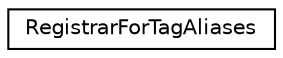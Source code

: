 digraph "Graphical Class Hierarchy"
{
  edge [fontname="Helvetica",fontsize="10",labelfontname="Helvetica",labelfontsize="10"];
  node [fontname="Helvetica",fontsize="10",shape=record];
  rankdir="LR";
  Node1 [label="RegistrarForTagAliases",height=0.2,width=0.4,color="black", fillcolor="white", style="filled",URL="$structCatch_1_1RegistrarForTagAliases.html"];
}
